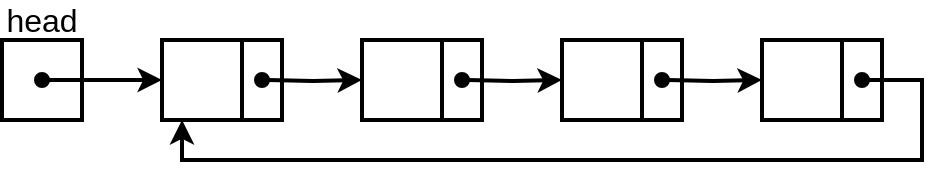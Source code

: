 <mxfile version="20.3.0" type="device"><diagram id="L0hvDGSvI_9-iRcavpsP" name="Page-1"><mxGraphModel dx="590" dy="409" grid="1" gridSize="10" guides="1" tooltips="1" connect="1" arrows="1" fold="1" page="1" pageScale="1" pageWidth="850" pageHeight="1100" math="0" shadow="0"><root><mxCell id="0"/><mxCell id="1" parent="0"/><mxCell id="3" value="" style="rounded=0;whiteSpace=wrap;html=1;strokeWidth=2;" parent="1" vertex="1"><mxGeometry x="40" y="80" width="40" height="40" as="geometry"/></mxCell><mxCell id="5" value="" style="endArrow=classic;html=1;endFill=1;startArrow=oval;startFill=1;strokeWidth=2;entryX=0;entryY=0.5;entryDx=0;entryDy=0;" parent="1" edge="1"><mxGeometry x="40" y="60" width="50" height="50" as="geometry"><mxPoint x="60" y="100" as="sourcePoint"/><mxPoint x="120" y="100" as="targetPoint"/></mxGeometry></mxCell><mxCell id="6" value="head" style="text;html=1;strokeColor=none;fillColor=none;align=center;verticalAlign=middle;whiteSpace=wrap;rounded=0;fontSize=16;" parent="1" vertex="1"><mxGeometry x="40" y="60" width="40" height="20" as="geometry"/></mxCell><mxCell id="7" value="" style="group" parent="1" vertex="1" connectable="0"><mxGeometry x="120" y="80" width="60" height="40" as="geometry"/></mxCell><mxCell id="8" value="" style="rounded=0;whiteSpace=wrap;html=1;strokeWidth=2;fontSize=16;" parent="7" vertex="1"><mxGeometry width="40" height="40" as="geometry"/></mxCell><mxCell id="9" value="" style="rounded=0;whiteSpace=wrap;html=1;strokeWidth=2;fontSize=16;" parent="7" vertex="1"><mxGeometry x="40" width="20" height="40" as="geometry"/></mxCell><mxCell id="10" value="" style="group" parent="1" vertex="1" connectable="0"><mxGeometry x="320" y="80" width="60" height="40" as="geometry"/></mxCell><mxCell id="11" value="" style="rounded=0;whiteSpace=wrap;html=1;strokeWidth=2;fontSize=16;" parent="10" vertex="1"><mxGeometry width="40" height="40" as="geometry"/></mxCell><mxCell id="12" value="" style="rounded=0;whiteSpace=wrap;html=1;strokeWidth=2;fontSize=16;" parent="10" vertex="1"><mxGeometry x="40" width="20" height="40" as="geometry"/></mxCell><mxCell id="13" style="edgeStyle=orthogonalEdgeStyle;rounded=0;orthogonalLoop=1;jettySize=auto;html=1;entryX=0;entryY=0.5;entryDx=0;entryDy=0;startArrow=oval;startFill=1;endArrow=classic;endFill=1;strokeWidth=2;fontSize=16;" parent="1" target="16" edge="1"><mxGeometry relative="1" as="geometry"><mxPoint x="170" y="100" as="sourcePoint"/></mxGeometry></mxCell><mxCell id="14" value="" style="group" parent="1" vertex="1" connectable="0"><mxGeometry x="220" y="80" width="60" height="40" as="geometry"/></mxCell><mxCell id="15" value="" style="group" parent="14" vertex="1" connectable="0"><mxGeometry width="60" height="40" as="geometry"/></mxCell><mxCell id="16" value="" style="rounded=0;whiteSpace=wrap;html=1;strokeWidth=2;fontSize=16;" parent="15" vertex="1"><mxGeometry width="40" height="40" as="geometry"/></mxCell><mxCell id="17" value="" style="rounded=0;whiteSpace=wrap;html=1;strokeWidth=2;fontSize=16;" parent="15" vertex="1"><mxGeometry x="40" width="20" height="40" as="geometry"/></mxCell><mxCell id="18" style="edgeStyle=orthogonalEdgeStyle;rounded=0;orthogonalLoop=1;jettySize=auto;html=1;entryX=0;entryY=0.5;entryDx=0;entryDy=0;startArrow=oval;startFill=1;endArrow=classic;endFill=1;strokeWidth=2;fontSize=16;" parent="14" target="11" edge="1"><mxGeometry relative="1" as="geometry"><mxPoint x="50" y="20" as="sourcePoint"/></mxGeometry></mxCell><mxCell id="19" style="edgeStyle=orthogonalEdgeStyle;rounded=0;orthogonalLoop=1;jettySize=auto;html=1;entryX=0;entryY=0.5;entryDx=0;entryDy=0;startArrow=oval;startFill=1;endArrow=classic;endFill=1;strokeWidth=2;fontSize=16;" parent="1" target="E1C8xLhcFfEGAqw0egcJ-20" edge="1"><mxGeometry relative="1" as="geometry"><mxPoint x="370" y="100" as="sourcePoint"/><mxPoint x="415" y="100" as="targetPoint"/></mxGeometry></mxCell><mxCell id="E1C8xLhcFfEGAqw0egcJ-19" value="" style="group" vertex="1" connectable="0" parent="1"><mxGeometry x="420" y="80" width="60" height="40" as="geometry"/></mxCell><mxCell id="E1C8xLhcFfEGAqw0egcJ-20" value="" style="rounded=0;whiteSpace=wrap;html=1;strokeWidth=2;fontSize=16;" vertex="1" parent="E1C8xLhcFfEGAqw0egcJ-19"><mxGeometry width="40" height="40" as="geometry"/></mxCell><mxCell id="E1C8xLhcFfEGAqw0egcJ-21" value="" style="rounded=0;whiteSpace=wrap;html=1;strokeWidth=2;fontSize=16;" vertex="1" parent="E1C8xLhcFfEGAqw0egcJ-19"><mxGeometry x="40" width="20" height="40" as="geometry"/></mxCell><mxCell id="E1C8xLhcFfEGAqw0egcJ-22" style="edgeStyle=orthogonalEdgeStyle;rounded=0;orthogonalLoop=1;jettySize=auto;html=1;startArrow=oval;startFill=1;endArrow=classic;endFill=1;strokeWidth=2;fontSize=16;exitX=0.5;exitY=0.5;exitDx=0;exitDy=0;exitPerimeter=0;entryX=0.25;entryY=1;entryDx=0;entryDy=0;" edge="1" parent="1" source="E1C8xLhcFfEGAqw0egcJ-21" target="8"><mxGeometry relative="1" as="geometry"><mxPoint x="380.0" y="110.0" as="sourcePoint"/><mxPoint y="180" as="targetPoint"/><Array as="points"><mxPoint x="500" y="100"/><mxPoint x="500" y="140"/><mxPoint x="130" y="140"/></Array></mxGeometry></mxCell></root></mxGraphModel></diagram></mxfile>